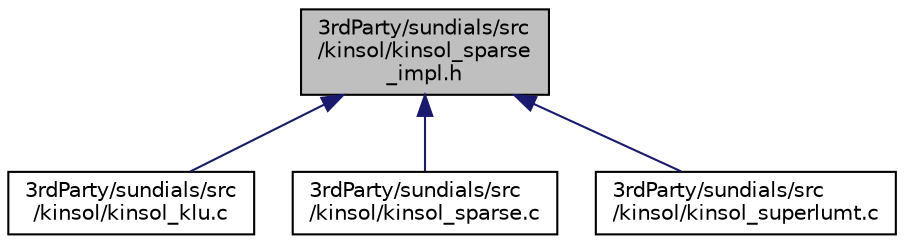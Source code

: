 digraph "3rdParty/sundials/src/kinsol/kinsol_sparse_impl.h"
{
  edge [fontname="Helvetica",fontsize="10",labelfontname="Helvetica",labelfontsize="10"];
  node [fontname="Helvetica",fontsize="10",shape=record];
  Node2 [label="3rdParty/sundials/src\l/kinsol/kinsol_sparse\l_impl.h",height=0.2,width=0.4,color="black", fillcolor="grey75", style="filled", fontcolor="black"];
  Node2 -> Node3 [dir="back",color="midnightblue",fontsize="10",style="solid",fontname="Helvetica"];
  Node3 [label="3rdParty/sundials/src\l/kinsol/kinsol_klu.c",height=0.2,width=0.4,color="black", fillcolor="white", style="filled",URL="$d7/df7/kinsol__klu_8c.html"];
  Node2 -> Node4 [dir="back",color="midnightblue",fontsize="10",style="solid",fontname="Helvetica"];
  Node4 [label="3rdParty/sundials/src\l/kinsol/kinsol_sparse.c",height=0.2,width=0.4,color="black", fillcolor="white", style="filled",URL="$d7/db7/kinsol__sparse_8c.html"];
  Node2 -> Node5 [dir="back",color="midnightblue",fontsize="10",style="solid",fontname="Helvetica"];
  Node5 [label="3rdParty/sundials/src\l/kinsol/kinsol_superlumt.c",height=0.2,width=0.4,color="black", fillcolor="white", style="filled",URL="$df/d36/kinsol__superlumt_8c.html"];
}
